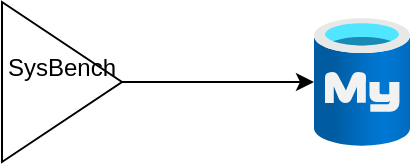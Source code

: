 <mxfile version="26.0.10">
  <diagram name="第 1 页" id="hJpSnubh3NwP1bZo-vac">
    <mxGraphModel dx="816" dy="433" grid="0" gridSize="10" guides="1" tooltips="1" connect="1" arrows="1" fold="1" page="1" pageScale="1" pageWidth="827" pageHeight="1169" background="none" math="0" shadow="0">
      <root>
        <mxCell id="0" />
        <mxCell id="1" parent="0" />
        <mxCell id="4OX1mIO0yJQR4AisKcEK-1" value="" style="image;aspect=fixed;html=1;points=[];align=center;fontSize=12;image=img/lib/azure2/databases/Azure_Database_MySQL_Server.svg;" parent="1" vertex="1">
          <mxGeometry x="241" y="207" width="48" height="64" as="geometry" />
        </mxCell>
        <mxCell id="7QAW6A37wqM5UHGuv0Ta-2" style="edgeStyle=orthogonalEdgeStyle;rounded=0;orthogonalLoop=1;jettySize=auto;html=1;" edge="1" parent="1" source="7QAW6A37wqM5UHGuv0Ta-1" target="4OX1mIO0yJQR4AisKcEK-1">
          <mxGeometry relative="1" as="geometry" />
        </mxCell>
        <mxCell id="7QAW6A37wqM5UHGuv0Ta-1" value="SysBench&lt;div&gt;&lt;br&gt;&lt;/div&gt;" style="triangle;whiteSpace=wrap;html=1;" vertex="1" parent="1">
          <mxGeometry x="85" y="199" width="60" height="80" as="geometry" />
        </mxCell>
      </root>
    </mxGraphModel>
  </diagram>
</mxfile>
